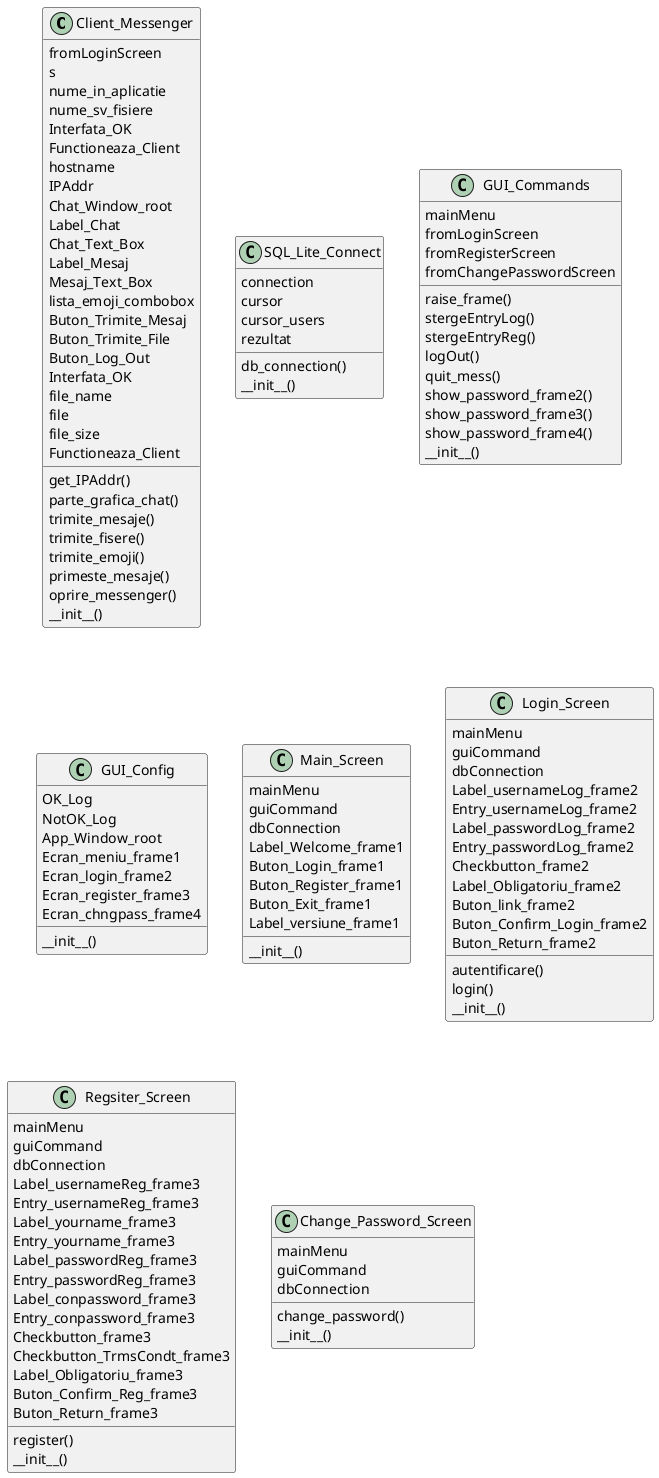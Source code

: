 @startuml Aplicatie_Client_UML
class Client_Messenger {
    get_IPAddr()
    parte_grafica_chat()
    trimite_mesaje()
    trimite_fisere()
    trimite_emoji()
    primeste_mesaje()
    oprire_messenger()
        fromLoginScreen
    s
    nume_in_aplicatie
    nume_sv_fisiere
    Interfata_OK
    Functioneaza_Client
    hostname
    IPAddr
    Chat_Window_root
    Label_Chat
    Chat_Text_Box
    Label_Mesaj
    Mesaj_Text_Box
    lista_emoji_combobox
    Buton_Trimite_Mesaj
    Buton_Trimite_File
    Buton_Log_Out
    Interfata_OK
    file_name
    file
    file_size
    Functioneaza_Client
    __init__()
}
class SQL_Lite_Connect {
    db_connection()
        connection
    cursor
    cursor_users
    rezultat
    __init__()
}
class GUI_Commands {
    raise_frame()
    stergeEntryLog()
    stergeEntryReg()
    logOut()
    quit_mess()
    show_password_frame2()
    show_password_frame3()
    show_password_frame4()
        mainMenu
    fromLoginScreen
    fromRegisterScreen
    fromChangePasswordScreen
    __init__()
}
class GUI_Config {
        OK_Log
    NotOK_Log
    App_Window_root
    Ecran_meniu_frame1
    Ecran_login_frame2
    Ecran_register_frame3
    Ecran_chngpass_frame4
    __init__()
}
class Main_Screen {
        mainMenu
    guiCommand
    dbConnection
    Label_Welcome_frame1
    Buton_Login_frame1
    Buton_Register_frame1
    Buton_Exit_frame1
    Label_versiune_frame1
    __init__()
}
class Login_Screen {
    autentificare()
    login()
        mainMenu
    guiCommand
    dbConnection
    Label_usernameLog_frame2
    Entry_usernameLog_frame2
    Label_passwordLog_frame2
    Entry_passwordLog_frame2
    Checkbutton_frame2
    Label_Obligatoriu_frame2
    Buton_link_frame2
    Buton_Confirm_Login_frame2
    Buton_Return_frame2
    __init__()
}
class Regsiter_Screen {
    register()
        mainMenu
    guiCommand
    dbConnection
    Label_usernameReg_frame3
    Entry_usernameReg_frame3
    Label_yourname_frame3
    Entry_yourname_frame3
    Label_passwordReg_frame3
    Entry_passwordReg_frame3
    Label_conpassword_frame3
    Entry_conpassword_frame3
    Checkbutton_frame3
    Checkbutton_TrmsCondt_frame3
    Label_Obligatoriu_frame3
    Buton_Confirm_Reg_frame3
    Buton_Return_frame3
    __init__()
}
class Change_Password_Screen {
    change_password()
        mainMenu
    guiCommand
    dbConnection
    __init__()
}
@enduml